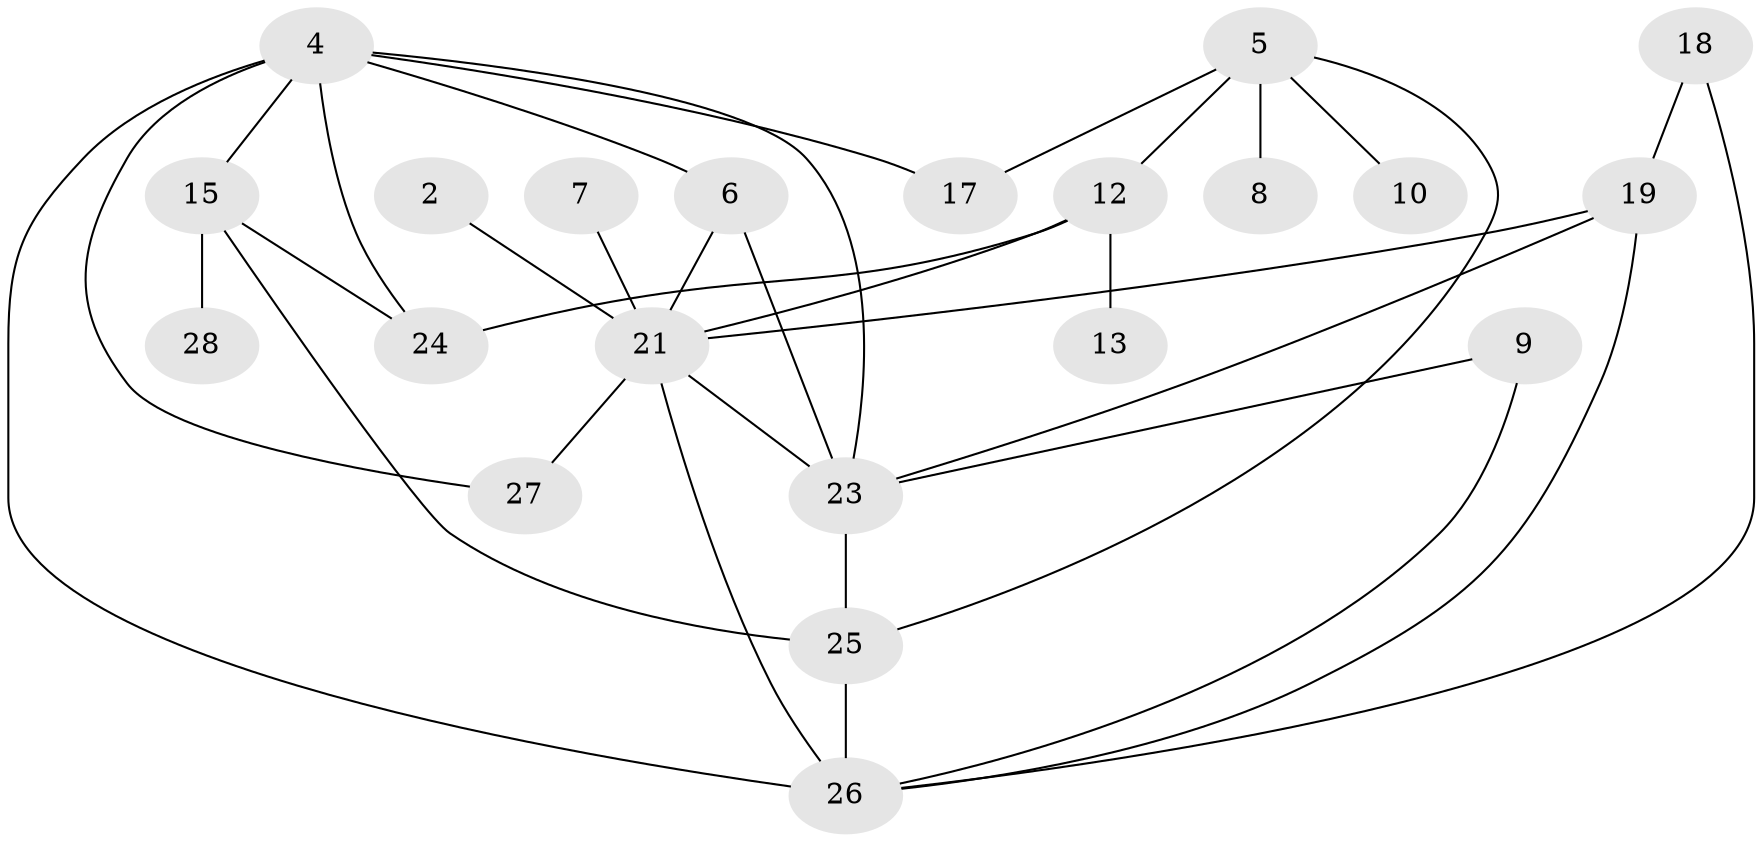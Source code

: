 // original degree distribution, {1: 0.23636363636363636, 2: 0.21818181818181817, 3: 0.18181818181818182, 4: 0.14545454545454545, 0: 0.12727272727272726, 5: 0.05454545454545454, 6: 0.03636363636363636}
// Generated by graph-tools (version 1.1) at 2025/25/03/09/25 03:25:14]
// undirected, 21 vertices, 34 edges
graph export_dot {
graph [start="1"]
  node [color=gray90,style=filled];
  2;
  4;
  5;
  6;
  7;
  8;
  9;
  10;
  12;
  13;
  15;
  17;
  18;
  19;
  21;
  23;
  24;
  25;
  26;
  27;
  28;
  2 -- 21 [weight=1.0];
  4 -- 6 [weight=1.0];
  4 -- 15 [weight=1.0];
  4 -- 17 [weight=1.0];
  4 -- 23 [weight=1.0];
  4 -- 24 [weight=1.0];
  4 -- 26 [weight=1.0];
  4 -- 27 [weight=1.0];
  5 -- 8 [weight=1.0];
  5 -- 10 [weight=1.0];
  5 -- 12 [weight=1.0];
  5 -- 17 [weight=1.0];
  5 -- 25 [weight=1.0];
  6 -- 21 [weight=1.0];
  6 -- 23 [weight=1.0];
  7 -- 21 [weight=1.0];
  9 -- 23 [weight=1.0];
  9 -- 26 [weight=1.0];
  12 -- 13 [weight=1.0];
  12 -- 21 [weight=1.0];
  12 -- 24 [weight=1.0];
  15 -- 24 [weight=1.0];
  15 -- 25 [weight=1.0];
  15 -- 28 [weight=1.0];
  18 -- 19 [weight=1.0];
  18 -- 26 [weight=1.0];
  19 -- 21 [weight=1.0];
  19 -- 23 [weight=1.0];
  19 -- 26 [weight=1.0];
  21 -- 23 [weight=1.0];
  21 -- 26 [weight=2.0];
  21 -- 27 [weight=1.0];
  23 -- 25 [weight=1.0];
  25 -- 26 [weight=1.0];
}
